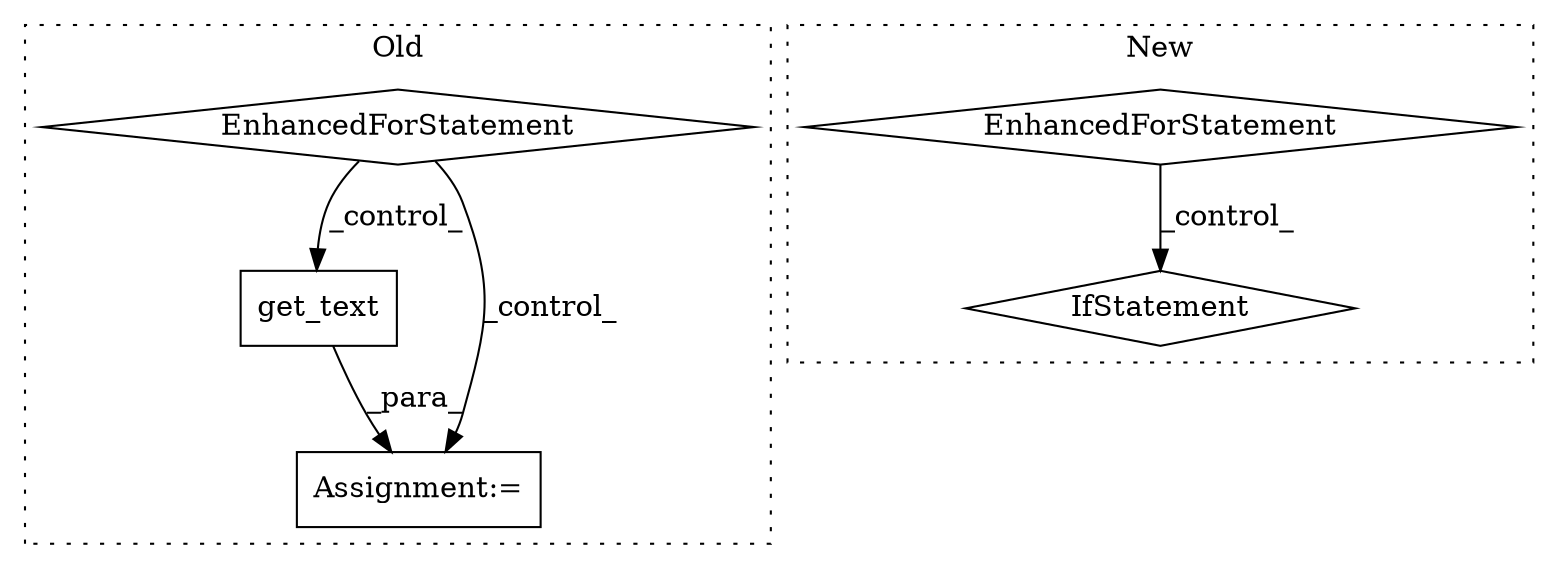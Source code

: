 digraph G {
subgraph cluster0 {
1 [label="get_text" a="32" s="4019,4054" l="9,1" shape="box"];
4 [label="Assignment:=" a="7" s="3996" l="1" shape="box"];
5 [label="EnhancedForStatement" a="70" s="3824,3916" l="65,2" shape="diamond"];
label = "Old";
style="dotted";
}
subgraph cluster1 {
2 [label="EnhancedForStatement" a="70" s="6255,6383" l="53,2" shape="diamond"];
3 [label="IfStatement" a="25" s="6393,6414" l="4,2" shape="diamond"];
label = "New";
style="dotted";
}
1 -> 4 [label="_para_"];
2 -> 3 [label="_control_"];
5 -> 1 [label="_control_"];
5 -> 4 [label="_control_"];
}